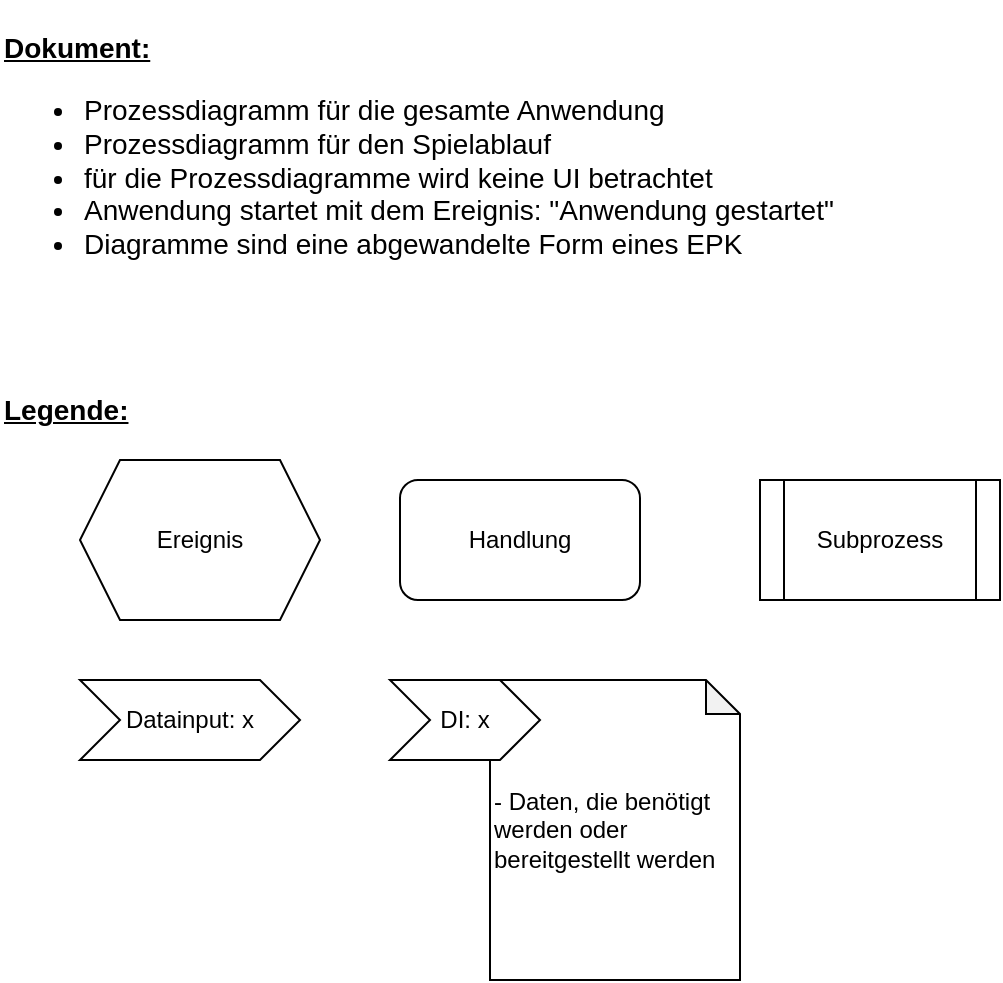 <mxfile version="21.6.2" type="device" pages="11">
  <diagram id="y0zwGd8Wzl-bIu3fh1p-" name="Erklärung">
    <mxGraphModel dx="792" dy="423" grid="1" gridSize="10" guides="1" tooltips="1" connect="1" arrows="1" fold="1" page="1" pageScale="1" pageWidth="827" pageHeight="1169" math="0" shadow="0">
      <root>
        <mxCell id="0" />
        <mxCell id="1" parent="0" />
        <mxCell id="lXipAGybsGusXwvahpYB-1" value="&lt;font style=&quot;font-size: 14px;&quot;&gt;&lt;u style=&quot;&quot;&gt;&lt;b style=&quot;&quot;&gt;Dokument:&lt;/b&gt;&lt;/u&gt;&lt;br&gt;&lt;/font&gt;&lt;ul style=&quot;font-size: 14px;&quot;&gt;&lt;li style=&quot;&quot;&gt;&lt;font style=&quot;font-size: 14px;&quot;&gt;Prozessdiagramm für die gesamte Anwendung&lt;/font&gt;&lt;/li&gt;&lt;li style=&quot;&quot;&gt;&lt;font style=&quot;font-size: 14px;&quot;&gt;Prozessdiagramm für den Spielablauf&lt;/font&gt;&lt;/li&gt;&lt;li style=&quot;&quot;&gt;&lt;font style=&quot;font-size: 14px;&quot;&gt;für die Prozessdiagramme wird keine UI betrachtet&lt;/font&gt;&lt;/li&gt;&lt;li style=&quot;&quot;&gt;&lt;font style=&quot;font-size: 14px;&quot;&gt;Anwendung startet mit dem Ereignis: &quot;Anwendung gestartet&quot;&lt;/font&gt;&lt;/li&gt;&lt;li style=&quot;&quot;&gt;&lt;font style=&quot;font-size: 14px;&quot;&gt;Diagramme sind eine abgewandelte Form eines EPK&lt;/font&gt;&lt;/li&gt;&lt;/ul&gt;" style="text;html=1;strokeColor=none;fillColor=none;align=left;verticalAlign=middle;whiteSpace=wrap;rounded=0;" vertex="1" parent="1">
          <mxGeometry x="120" y="20" width="450" height="160" as="geometry" />
        </mxCell>
        <mxCell id="lXipAGybsGusXwvahpYB-2" value="&lt;b&gt;&lt;u&gt;&lt;font style=&quot;font-size: 14px;&quot;&gt;Legende:&lt;/font&gt;&lt;/u&gt;&lt;/b&gt;" style="text;html=1;strokeColor=none;fillColor=none;align=left;verticalAlign=middle;whiteSpace=wrap;rounded=0;" vertex="1" parent="1">
          <mxGeometry x="120" y="210" width="70" height="30" as="geometry" />
        </mxCell>
        <mxCell id="lXipAGybsGusXwvahpYB-3" value="Ereignis" style="shape=hexagon;perimeter=hexagonPerimeter2;whiteSpace=wrap;html=1;fixedSize=1;" vertex="1" parent="1">
          <mxGeometry x="160" y="250" width="120" height="80" as="geometry" />
        </mxCell>
        <mxCell id="lXipAGybsGusXwvahpYB-4" value="Handlung" style="rounded=1;whiteSpace=wrap;html=1;" vertex="1" parent="1">
          <mxGeometry x="320" y="260" width="120" height="60" as="geometry" />
        </mxCell>
        <mxCell id="lXipAGybsGusXwvahpYB-5" value="Subprozess" style="shape=process;whiteSpace=wrap;html=1;backgroundOutline=1;" vertex="1" parent="1">
          <mxGeometry x="500" y="260" width="120" height="60" as="geometry" />
        </mxCell>
        <mxCell id="7fNIzogtvcu3NxoX-Z5p-1" value="Datainput: x" style="shape=step;perimeter=stepPerimeter;whiteSpace=wrap;html=1;fixedSize=1;" vertex="1" parent="1">
          <mxGeometry x="160" y="360" width="110" height="40" as="geometry" />
        </mxCell>
        <mxCell id="8MHRe0A5N8bFzl5NezFm-1" value="&lt;div style=&quot;&quot;&gt;- Daten, die benötigt werden oder bereitgestellt werden&lt;/div&gt;" style="shape=note;whiteSpace=wrap;html=1;backgroundOutline=1;darkOpacity=0.05;size=17;align=left;" vertex="1" parent="1">
          <mxGeometry x="365" y="360" width="125" height="150" as="geometry" />
        </mxCell>
        <mxCell id="8MHRe0A5N8bFzl5NezFm-2" value="DI: x" style="shape=step;perimeter=stepPerimeter;whiteSpace=wrap;html=1;fixedSize=1;" vertex="1" parent="1">
          <mxGeometry x="315" y="360" width="75" height="40" as="geometry" />
        </mxCell>
      </root>
    </mxGraphModel>
  </diagram>
  <diagram name="P:Spielablauf" id="DJquWtbpKmv5-RaGGLCG">
    <mxGraphModel dx="880" dy="470" grid="1" gridSize="10" guides="1" tooltips="1" connect="1" arrows="1" fold="1" page="1" pageScale="1" pageWidth="827" pageHeight="1169" math="0" shadow="0">
      <root>
        <mxCell id="0" />
        <mxCell id="1" parent="0" />
        <mxCell id="xyzOmMJZ_kmUSCeaC7L2-3" style="edgeStyle=orthogonalEdgeStyle;rounded=0;orthogonalLoop=1;jettySize=auto;html=1;exitX=0.5;exitY=1;exitDx=0;exitDy=0;entryX=0.5;entryY=0;entryDx=0;entryDy=0;" edge="1" parent="1" source="xyzOmMJZ_kmUSCeaC7L2-1" target="xyzOmMJZ_kmUSCeaC7L2-2">
          <mxGeometry relative="1" as="geometry" />
        </mxCell>
        <mxCell id="xyzOmMJZ_kmUSCeaC7L2-1" value="Spiel startet" style="shape=hexagon;perimeter=hexagonPerimeter2;whiteSpace=wrap;html=1;fixedSize=1;" vertex="1" parent="1">
          <mxGeometry x="294" y="50" width="120" height="80" as="geometry" />
        </mxCell>
        <mxCell id="xyzOmMJZ_kmUSCeaC7L2-5" style="edgeStyle=orthogonalEdgeStyle;rounded=0;orthogonalLoop=1;jettySize=auto;html=1;exitX=0.5;exitY=1;exitDx=0;exitDy=0;entryX=0.5;entryY=0;entryDx=0;entryDy=0;" edge="1" parent="1" source="xyzOmMJZ_kmUSCeaC7L2-2" target="xyzOmMJZ_kmUSCeaC7L2-4">
          <mxGeometry relative="1" as="geometry" />
        </mxCell>
        <mxCell id="xyzOmMJZ_kmUSCeaC7L2-2" value="Farbauswahl Spieler" style="rounded=1;whiteSpace=wrap;html=1;" vertex="1" parent="1">
          <mxGeometry x="294" y="160" width="120" height="60" as="geometry" />
        </mxCell>
        <mxCell id="xyzOmMJZ_kmUSCeaC7L2-7" style="edgeStyle=orthogonalEdgeStyle;rounded=0;orthogonalLoop=1;jettySize=auto;html=1;exitX=0.5;exitY=1;exitDx=0;exitDy=0;entryX=0.5;entryY=0;entryDx=0;entryDy=0;" edge="1" parent="1" source="xyzOmMJZ_kmUSCeaC7L2-4" target="xyzOmMJZ_kmUSCeaC7L2-6">
          <mxGeometry relative="1" as="geometry" />
        </mxCell>
        <mxCell id="xyzOmMJZ_kmUSCeaC7L2-4" value="Farbauswahl abgeschlossen" style="shape=hexagon;perimeter=hexagonPerimeter2;whiteSpace=wrap;html=1;fixedSize=1;" vertex="1" parent="1">
          <mxGeometry x="294" y="250" width="120" height="80" as="geometry" />
        </mxCell>
        <mxCell id="xyzOmMJZ_kmUSCeaC7L2-9" style="edgeStyle=orthogonalEdgeStyle;rounded=0;orthogonalLoop=1;jettySize=auto;html=1;exitX=0.5;exitY=1;exitDx=0;exitDy=0;entryX=0.5;entryY=0;entryDx=0;entryDy=0;" edge="1" parent="1" source="xyzOmMJZ_kmUSCeaC7L2-6" target="xyzOmMJZ_kmUSCeaC7L2-8">
          <mxGeometry relative="1" as="geometry" />
        </mxCell>
        <mxCell id="xyzOmMJZ_kmUSCeaC7L2-6" value="Spielstein auf Startfeld legen" style="rounded=1;whiteSpace=wrap;html=1;" vertex="1" parent="1">
          <mxGeometry x="294" y="370" width="120" height="60" as="geometry" />
        </mxCell>
        <mxCell id="xyzOmMJZ_kmUSCeaC7L2-11" style="edgeStyle=orthogonalEdgeStyle;rounded=0;orthogonalLoop=1;jettySize=auto;html=1;exitX=0.5;exitY=1;exitDx=0;exitDy=0;entryX=0.5;entryY=0;entryDx=0;entryDy=0;" edge="1" parent="1" source="xyzOmMJZ_kmUSCeaC7L2-8" target="xyzOmMJZ_kmUSCeaC7L2-10">
          <mxGeometry relative="1" as="geometry" />
        </mxCell>
        <mxCell id="xyzOmMJZ_kmUSCeaC7L2-8" value="Zug beendet" style="shape=hexagon;perimeter=hexagonPerimeter2;whiteSpace=wrap;html=1;fixedSize=1;" vertex="1" parent="1">
          <mxGeometry x="294" y="470" width="120" height="80" as="geometry" />
        </mxCell>
        <mxCell id="xyzOmMJZ_kmUSCeaC7L2-13" style="edgeStyle=orthogonalEdgeStyle;rounded=0;orthogonalLoop=1;jettySize=auto;html=1;exitX=0.5;exitY=1;exitDx=0;exitDy=0;entryX=0.5;entryY=0;entryDx=0;entryDy=0;" edge="1" parent="1" source="xyzOmMJZ_kmUSCeaC7L2-10" target="xyzOmMJZ_kmUSCeaC7L2-12">
          <mxGeometry relative="1" as="geometry" />
        </mxCell>
        <mxCell id="xyzOmMJZ_kmUSCeaC7L2-10" value="Warten auf andere Spieler" style="rounded=1;whiteSpace=wrap;html=1;" vertex="1" parent="1">
          <mxGeometry x="294" y="590" width="120" height="60" as="geometry" />
        </mxCell>
        <mxCell id="xyzOmMJZ_kmUSCeaC7L2-15" style="edgeStyle=orthogonalEdgeStyle;rounded=0;orthogonalLoop=1;jettySize=auto;html=1;exitX=0.5;exitY=1;exitDx=0;exitDy=0;entryX=0.508;entryY=-0.139;entryDx=0;entryDy=0;entryPerimeter=0;" edge="1" parent="1" source="xyzOmMJZ_kmUSCeaC7L2-12" target="xyzOmMJZ_kmUSCeaC7L2-14">
          <mxGeometry relative="1" as="geometry" />
        </mxCell>
        <mxCell id="xyzOmMJZ_kmUSCeaC7L2-12" value="Wieder an der Reihe sein" style="shape=hexagon;perimeter=hexagonPerimeter2;whiteSpace=wrap;html=1;fixedSize=1;" vertex="1" parent="1">
          <mxGeometry x="294" y="690" width="120" height="80" as="geometry" />
        </mxCell>
        <mxCell id="xyzOmMJZ_kmUSCeaC7L2-18" style="edgeStyle=orthogonalEdgeStyle;rounded=0;orthogonalLoop=1;jettySize=auto;html=1;exitX=0.5;exitY=1;exitDx=0;exitDy=0;entryX=0.5;entryY=0;entryDx=0;entryDy=0;" edge="1" parent="1" source="xyzOmMJZ_kmUSCeaC7L2-14" target="xyzOmMJZ_kmUSCeaC7L2-16">
          <mxGeometry relative="1" as="geometry" />
        </mxCell>
        <mxCell id="xyzOmMJZ_kmUSCeaC7L2-19" style="edgeStyle=orthogonalEdgeStyle;rounded=0;orthogonalLoop=1;jettySize=auto;html=1;exitX=0.5;exitY=1;exitDx=0;exitDy=0;entryX=0.5;entryY=0;entryDx=0;entryDy=0;" edge="1" parent="1" source="xyzOmMJZ_kmUSCeaC7L2-14" target="xyzOmMJZ_kmUSCeaC7L2-17">
          <mxGeometry relative="1" as="geometry" />
        </mxCell>
        <mxCell id="xyzOmMJZ_kmUSCeaC7L2-14" value="Stein legen" style="rounded=1;whiteSpace=wrap;html=1;" vertex="1" parent="1">
          <mxGeometry x="294" y="810" width="120" height="60" as="geometry" />
        </mxCell>
        <mxCell id="xyzOmMJZ_kmUSCeaC7L2-20" style="edgeStyle=orthogonalEdgeStyle;rounded=0;orthogonalLoop=1;jettySize=auto;html=1;exitX=0;exitY=0.5;exitDx=0;exitDy=0;entryX=0;entryY=0.5;entryDx=0;entryDy=0;" edge="1" parent="1" source="xyzOmMJZ_kmUSCeaC7L2-16" target="xyzOmMJZ_kmUSCeaC7L2-8">
          <mxGeometry relative="1" as="geometry" />
        </mxCell>
        <mxCell id="xyzOmMJZ_kmUSCeaC7L2-16" value="Zug beendet" style="shape=hexagon;perimeter=hexagonPerimeter2;whiteSpace=wrap;html=1;fixedSize=1;" vertex="1" parent="1">
          <mxGeometry x="176" y="990" width="120" height="80" as="geometry" />
        </mxCell>
        <mxCell id="xyzOmMJZ_kmUSCeaC7L2-17" value="Letzter Spielstein gelegt" style="shape=hexagon;perimeter=hexagonPerimeter2;whiteSpace=wrap;html=1;fixedSize=1;" vertex="1" parent="1">
          <mxGeometry x="412" y="990" width="120" height="80" as="geometry" />
        </mxCell>
        <mxCell id="xyzOmMJZ_kmUSCeaC7L2-21" value="or" style="rhombus;whiteSpace=wrap;html=1;" vertex="1" parent="1">
          <mxGeometry x="324" y="900" width="60" height="60" as="geometry" />
        </mxCell>
        <mxCell id="xyzOmMJZ_kmUSCeaC7L2-24" style="edgeStyle=orthogonalEdgeStyle;rounded=0;orthogonalLoop=1;jettySize=auto;html=1;exitX=0.5;exitY=1;exitDx=0;exitDy=0;entryX=0.5;entryY=0;entryDx=0;entryDy=0;" edge="1" parent="1" source="xyzOmMJZ_kmUSCeaC7L2-22" target="xyzOmMJZ_kmUSCeaC7L2-23">
          <mxGeometry relative="1" as="geometry" />
        </mxCell>
        <mxCell id="xyzOmMJZ_kmUSCeaC7L2-22" value="Letzter Spielstein gelegt" style="shape=hexagon;perimeter=hexagonPerimeter2;whiteSpace=wrap;html=1;fixedSize=1;" vertex="1" parent="1">
          <mxGeometry x="770" y="40" width="120" height="80" as="geometry" />
        </mxCell>
        <mxCell id="xyzOmMJZ_kmUSCeaC7L2-26" style="edgeStyle=orthogonalEdgeStyle;rounded=0;orthogonalLoop=1;jettySize=auto;html=1;exitX=0.5;exitY=1;exitDx=0;exitDy=0;entryX=0.5;entryY=0;entryDx=0;entryDy=0;" edge="1" parent="1" source="xyzOmMJZ_kmUSCeaC7L2-23" target="xyzOmMJZ_kmUSCeaC7L2-25">
          <mxGeometry relative="1" as="geometry" />
        </mxCell>
        <mxCell id="xyzOmMJZ_kmUSCeaC7L2-23" value="Einleitung letzter&amp;nbsp; Runde" style="rounded=1;whiteSpace=wrap;html=1;" vertex="1" parent="1">
          <mxGeometry x="770" y="160" width="120" height="60" as="geometry" />
        </mxCell>
        <mxCell id="xyzOmMJZ_kmUSCeaC7L2-28" style="edgeStyle=orthogonalEdgeStyle;rounded=0;orthogonalLoop=1;jettySize=auto;html=1;exitX=0.5;exitY=1;exitDx=0;exitDy=0;entryX=0.5;entryY=0;entryDx=0;entryDy=0;" edge="1" parent="1" source="xyzOmMJZ_kmUSCeaC7L2-25" target="xyzOmMJZ_kmUSCeaC7L2-27">
          <mxGeometry relative="1" as="geometry" />
        </mxCell>
        <mxCell id="xyzOmMJZ_kmUSCeaC7L2-25" value="Letzte Spielrunde eingeleitet" style="shape=hexagon;perimeter=hexagonPerimeter2;whiteSpace=wrap;html=1;fixedSize=1;" vertex="1" parent="1">
          <mxGeometry x="770" y="260" width="120" height="80" as="geometry" />
        </mxCell>
        <mxCell id="xyzOmMJZ_kmUSCeaC7L2-30" style="edgeStyle=orthogonalEdgeStyle;rounded=0;orthogonalLoop=1;jettySize=auto;html=1;exitX=0.5;exitY=1;exitDx=0;exitDy=0;entryX=0.5;entryY=0;entryDx=0;entryDy=0;" edge="1" parent="1" source="xyzOmMJZ_kmUSCeaC7L2-27" target="xyzOmMJZ_kmUSCeaC7L2-29">
          <mxGeometry relative="1" as="geometry" />
        </mxCell>
        <mxCell id="xyzOmMJZ_kmUSCeaC7L2-27" value="Warten auf&amp;nbsp; andere Spieler" style="rounded=1;whiteSpace=wrap;html=1;" vertex="1" parent="1">
          <mxGeometry x="770" y="380" width="120" height="60" as="geometry" />
        </mxCell>
        <mxCell id="xyzOmMJZ_kmUSCeaC7L2-32" style="edgeStyle=orthogonalEdgeStyle;rounded=0;orthogonalLoop=1;jettySize=auto;html=1;exitX=0.5;exitY=1;exitDx=0;exitDy=0;entryX=0.5;entryY=0;entryDx=0;entryDy=0;" edge="1" parent="1" source="xyzOmMJZ_kmUSCeaC7L2-29" target="xyzOmMJZ_kmUSCeaC7L2-31">
          <mxGeometry relative="1" as="geometry" />
        </mxCell>
        <mxCell id="xyzOmMJZ_kmUSCeaC7L2-29" value="Spiel beendet" style="shape=hexagon;perimeter=hexagonPerimeter2;whiteSpace=wrap;html=1;fixedSize=1;" vertex="1" parent="1">
          <mxGeometry x="770" y="480" width="120" height="80" as="geometry" />
        </mxCell>
        <mxCell id="xyzOmMJZ_kmUSCeaC7L2-34" style="edgeStyle=orthogonalEdgeStyle;rounded=0;orthogonalLoop=1;jettySize=auto;html=1;exitX=0.5;exitY=1;exitDx=0;exitDy=0;entryX=0.5;entryY=0;entryDx=0;entryDy=0;" edge="1" parent="1" source="xyzOmMJZ_kmUSCeaC7L2-31" target="xyzOmMJZ_kmUSCeaC7L2-33">
          <mxGeometry relative="1" as="geometry" />
        </mxCell>
        <mxCell id="xyzOmMJZ_kmUSCeaC7L2-31" value="Sieger ermitteln" style="rounded=1;whiteSpace=wrap;html=1;" vertex="1" parent="1">
          <mxGeometry x="770" y="600" width="120" height="60" as="geometry" />
        </mxCell>
        <mxCell id="xyzOmMJZ_kmUSCeaC7L2-37" style="edgeStyle=orthogonalEdgeStyle;rounded=0;orthogonalLoop=1;jettySize=auto;html=1;exitX=0.5;exitY=1;exitDx=0;exitDy=0;entryX=0.5;entryY=0;entryDx=0;entryDy=0;" edge="1" parent="1" source="xyzOmMJZ_kmUSCeaC7L2-33" target="xyzOmMJZ_kmUSCeaC7L2-35">
          <mxGeometry relative="1" as="geometry" />
        </mxCell>
        <mxCell id="xyzOmMJZ_kmUSCeaC7L2-38" style="edgeStyle=orthogonalEdgeStyle;rounded=0;orthogonalLoop=1;jettySize=auto;html=1;exitX=0.5;exitY=1;exitDx=0;exitDy=0;entryX=0.5;entryY=0;entryDx=0;entryDy=0;" edge="1" parent="1" source="xyzOmMJZ_kmUSCeaC7L2-33" target="xyzOmMJZ_kmUSCeaC7L2-36">
          <mxGeometry relative="1" as="geometry" />
        </mxCell>
        <mxCell id="xyzOmMJZ_kmUSCeaC7L2-33" value="Sieger bekannt geben" style="shape=hexagon;perimeter=hexagonPerimeter2;whiteSpace=wrap;html=1;fixedSize=1;" vertex="1" parent="1">
          <mxGeometry x="770" y="700" width="120" height="80" as="geometry" />
        </mxCell>
        <mxCell id="VcbR-vRNu3_h3VJqgF17-4" style="edgeStyle=orthogonalEdgeStyle;rounded=0;orthogonalLoop=1;jettySize=auto;html=1;exitX=0.5;exitY=1;exitDx=0;exitDy=0;entryX=0.5;entryY=0;entryDx=0;entryDy=0;" edge="1" parent="1" source="xyzOmMJZ_kmUSCeaC7L2-35" target="VcbR-vRNu3_h3VJqgF17-3">
          <mxGeometry relative="1" as="geometry" />
        </mxCell>
        <mxCell id="xyzOmMJZ_kmUSCeaC7L2-35" value="Zur Lobby zurück kehren" style="rounded=1;whiteSpace=wrap;html=1;" vertex="1" parent="1">
          <mxGeometry x="650" y="860" width="120" height="60" as="geometry" />
        </mxCell>
        <mxCell id="VcbR-vRNu3_h3VJqgF17-2" style="edgeStyle=orthogonalEdgeStyle;rounded=0;orthogonalLoop=1;jettySize=auto;html=1;exitX=0.5;exitY=1;exitDx=0;exitDy=0;entryX=0.5;entryY=0;entryDx=0;entryDy=0;" edge="1" parent="1" source="xyzOmMJZ_kmUSCeaC7L2-36" target="VcbR-vRNu3_h3VJqgF17-1">
          <mxGeometry relative="1" as="geometry" />
        </mxCell>
        <mxCell id="xyzOmMJZ_kmUSCeaC7L2-36" value="Lobby verlassen" style="rounded=1;whiteSpace=wrap;html=1;" vertex="1" parent="1">
          <mxGeometry x="890" y="860" width="120" height="60" as="geometry" />
        </mxCell>
        <mxCell id="xyzOmMJZ_kmUSCeaC7L2-39" value="or" style="rhombus;whiteSpace=wrap;html=1;" vertex="1" parent="1">
          <mxGeometry x="800" y="790" width="60" height="60" as="geometry" />
        </mxCell>
        <mxCell id="VcbR-vRNu3_h3VJqgF17-1" value="Lobby verlassen" style="shape=hexagon;perimeter=hexagonPerimeter2;whiteSpace=wrap;html=1;fixedSize=1;" vertex="1" parent="1">
          <mxGeometry x="890" y="960" width="120" height="80" as="geometry" />
        </mxCell>
        <mxCell id="VcbR-vRNu3_h3VJqgF17-3" value="Lobby beitreten erfolgreich" style="shape=hexagon;perimeter=hexagonPerimeter2;whiteSpace=wrap;html=1;fixedSize=1;" vertex="1" parent="1">
          <mxGeometry x="650" y="960" width="120" height="80" as="geometry" />
        </mxCell>
      </root>
    </mxGraphModel>
  </diagram>
  <diagram id="ApjKwpBCdnQG25-ZWWhn" name="P:Anwendungsstart">
    <mxGraphModel dx="1320" dy="705" grid="1" gridSize="10" guides="1" tooltips="1" connect="1" arrows="1" fold="1" page="1" pageScale="1" pageWidth="827" pageHeight="1169" math="0" shadow="0">
      <root>
        <mxCell id="0" />
        <mxCell id="1" parent="0" />
        <mxCell id="WYUCZa9kbNbPWmKUg3sC-3" style="edgeStyle=orthogonalEdgeStyle;rounded=0;orthogonalLoop=1;jettySize=auto;html=1;exitX=0.5;exitY=1;exitDx=0;exitDy=0;entryX=0.5;entryY=0;entryDx=0;entryDy=0;" edge="1" parent="1" source="jxFc8-lESTSwySgSKGS--1" target="WYUCZa9kbNbPWmKUg3sC-2">
          <mxGeometry relative="1" as="geometry" />
        </mxCell>
        <mxCell id="jxFc8-lESTSwySgSKGS--1" value="Anwendung &lt;br&gt;gestartet" style="shape=hexagon;perimeter=hexagonPerimeter2;whiteSpace=wrap;html=1;fixedSize=1;" vertex="1" parent="1">
          <mxGeometry x="200" y="40" width="120" height="80" as="geometry" />
        </mxCell>
        <mxCell id="WYUCZa9kbNbPWmKUg3sC-8" style="edgeStyle=orthogonalEdgeStyle;rounded=0;orthogonalLoop=1;jettySize=auto;html=1;exitX=0.5;exitY=1;exitDx=0;exitDy=0;entryX=0.5;entryY=0;entryDx=0;entryDy=0;" edge="1" parent="1" source="WYUCZa9kbNbPWmKUg3sC-2" target="WYUCZa9kbNbPWmKUg3sC-5">
          <mxGeometry relative="1" as="geometry" />
        </mxCell>
        <mxCell id="WYUCZa9kbNbPWmKUg3sC-9" style="edgeStyle=orthogonalEdgeStyle;rounded=0;orthogonalLoop=1;jettySize=auto;html=1;exitX=0.5;exitY=1;exitDx=0;exitDy=0;entryX=0.5;entryY=0;entryDx=0;entryDy=0;" edge="1" parent="1" source="WYUCZa9kbNbPWmKUg3sC-2" target="WYUCZa9kbNbPWmKUg3sC-4">
          <mxGeometry relative="1" as="geometry" />
        </mxCell>
        <mxCell id="WYUCZa9kbNbPWmKUg3sC-2" value="Verbindung zum Server prüfen" style="rounded=1;whiteSpace=wrap;html=1;" vertex="1" parent="1">
          <mxGeometry x="200" y="160" width="120" height="60" as="geometry" />
        </mxCell>
        <mxCell id="-gyb-Ytt9bji6nGwvfi3-2" style="edgeStyle=orthogonalEdgeStyle;rounded=0;orthogonalLoop=1;jettySize=auto;html=1;exitX=0.5;exitY=1;exitDx=0;exitDy=0;entryX=0.5;entryY=0;entryDx=0;entryDy=0;" edge="1" parent="1" source="WYUCZa9kbNbPWmKUg3sC-4" target="-gyb-Ytt9bji6nGwvfi3-1">
          <mxGeometry relative="1" as="geometry" />
        </mxCell>
        <mxCell id="TDjs0AYxj0SKle-aZqjV-2" style="edgeStyle=orthogonalEdgeStyle;rounded=0;orthogonalLoop=1;jettySize=auto;html=1;exitX=0.5;exitY=1;exitDx=0;exitDy=0;entryX=0.5;entryY=0;entryDx=0;entryDy=0;" edge="1" parent="1" source="WYUCZa9kbNbPWmKUg3sC-4" target="TDjs0AYxj0SKle-aZqjV-1">
          <mxGeometry relative="1" as="geometry" />
        </mxCell>
        <mxCell id="TDjs0AYxj0SKle-aZqjV-3" style="edgeStyle=orthogonalEdgeStyle;rounded=0;orthogonalLoop=1;jettySize=auto;html=1;exitX=0.5;exitY=1;exitDx=0;exitDy=0;" edge="1" parent="1" source="WYUCZa9kbNbPWmKUg3sC-4" target="qDAFCqbd593xzzY-cQPB-1">
          <mxGeometry relative="1" as="geometry" />
        </mxCell>
        <mxCell id="r81QR00RN9AT5v1EWGov-2" style="edgeStyle=orthogonalEdgeStyle;rounded=0;orthogonalLoop=1;jettySize=auto;html=1;exitX=0.5;exitY=1;exitDx=0;exitDy=0;entryX=0.5;entryY=0;entryDx=0;entryDy=0;" edge="1" parent="1" source="WYUCZa9kbNbPWmKUg3sC-4" target="r81QR00RN9AT5v1EWGov-1">
          <mxGeometry relative="1" as="geometry" />
        </mxCell>
        <mxCell id="WYUCZa9kbNbPWmKUg3sC-4" value="Anwendung bereit" style="shape=hexagon;perimeter=hexagonPerimeter2;whiteSpace=wrap;html=1;fixedSize=1;" vertex="1" parent="1">
          <mxGeometry x="320" y="300" width="120" height="80" as="geometry" />
        </mxCell>
        <mxCell id="WYUCZa9kbNbPWmKUg3sC-5" value="Server nicht erreichbar" style="shape=hexagon;perimeter=hexagonPerimeter2;whiteSpace=wrap;html=1;fixedSize=1;" vertex="1" parent="1">
          <mxGeometry x="80" y="300" width="120" height="80" as="geometry" />
        </mxCell>
        <mxCell id="WYUCZa9kbNbPWmKUg3sC-6" value="or" style="rhombus;whiteSpace=wrap;html=1;" vertex="1" parent="1">
          <mxGeometry x="230" y="230" width="60" height="60" as="geometry" />
        </mxCell>
        <mxCell id="-gyb-Ytt9bji6nGwvfi3-10" style="edgeStyle=orthogonalEdgeStyle;rounded=0;orthogonalLoop=1;jettySize=auto;html=1;exitX=0.5;exitY=1;exitDx=0;exitDy=0;entryX=0.5;entryY=0;entryDx=0;entryDy=0;" edge="1" parent="1" source="-gyb-Ytt9bji6nGwvfi3-1" target="-gyb-Ytt9bji6nGwvfi3-4">
          <mxGeometry relative="1" as="geometry" />
        </mxCell>
        <mxCell id="-gyb-Ytt9bji6nGwvfi3-1" value="User registrieren" style="rounded=1;whiteSpace=wrap;html=1;" vertex="1" parent="1">
          <mxGeometry x="200" y="460" width="120" height="60" as="geometry" />
        </mxCell>
        <mxCell id="-gyb-Ytt9bji6nGwvfi3-11" style="edgeStyle=orthogonalEdgeStyle;rounded=0;orthogonalLoop=1;jettySize=auto;html=1;exitX=0.5;exitY=1;exitDx=0;exitDy=0;entryX=0.5;entryY=0;entryDx=0;entryDy=0;" edge="1" parent="1" source="-gyb-Ytt9bji6nGwvfi3-4">
          <mxGeometry relative="1" as="geometry">
            <mxPoint x="260" y="680" as="targetPoint" />
          </mxGeometry>
        </mxCell>
        <mxCell id="-gyb-Ytt9bji6nGwvfi3-4" value="User registriert" style="shape=hexagon;perimeter=hexagonPerimeter2;whiteSpace=wrap;html=1;fixedSize=1;" vertex="1" parent="1">
          <mxGeometry x="200" y="560" width="120" height="80" as="geometry" />
        </mxCell>
        <mxCell id="-gyb-Ytt9bji6nGwvfi3-12" value="or" style="rhombus;whiteSpace=wrap;html=1;" vertex="1" parent="1">
          <mxGeometry x="350" y="390" width="60" height="60" as="geometry" />
        </mxCell>
        <mxCell id="qDAFCqbd593xzzY-cQPB-1" value="Anwendung schließen" style="shape=process;whiteSpace=wrap;html=1;backgroundOutline=1;" vertex="1" parent="1">
          <mxGeometry x="620" y="460" width="120" height="60" as="geometry" />
        </mxCell>
        <mxCell id="TDjs0AYxj0SKle-aZqjV-1" value="Einstellungen verwalten" style="shape=process;whiteSpace=wrap;html=1;backgroundOutline=1;" vertex="1" parent="1">
          <mxGeometry x="800" y="460" width="120" height="60" as="geometry" />
        </mxCell>
        <mxCell id="z-E1MMUQON5ymkRMuc1n-2" value="DI: 1" style="shape=step;perimeter=stepPerimeter;whiteSpace=wrap;html=1;fixedSize=1;" vertex="1" parent="1">
          <mxGeometry x="135" y="470" width="75" height="40" as="geometry" />
        </mxCell>
        <mxCell id="KYoPVUYcuBby9oYTdXOT-1" value="&lt;div style=&quot;text-align: left;&quot;&gt;&lt;span style=&quot;background-color: initial;&quot;&gt;- User Name&lt;/span&gt;&lt;/div&gt;&lt;div style=&quot;text-align: left;&quot;&gt;&lt;span style=&quot;background-color: initial;&quot;&gt;- (E-Mail)&lt;/span&gt;&lt;/div&gt;&lt;div style=&quot;text-align: left;&quot;&gt;&lt;span style=&quot;background-color: initial;&quot;&gt;- Passwort&lt;/span&gt;&lt;/div&gt;&lt;div style=&quot;text-align: left;&quot;&gt;&lt;span style=&quot;background-color: initial;&quot;&gt;- Passwort bestätigen&lt;/span&gt;&lt;/div&gt;" style="shape=note;whiteSpace=wrap;html=1;backgroundOutline=1;darkOpacity=0.05;size=17;" vertex="1" parent="1">
          <mxGeometry x="750" width="120" height="150" as="geometry" />
        </mxCell>
        <mxCell id="KYoPVUYcuBby9oYTdXOT-2" value="DI: 1" style="shape=step;perimeter=stepPerimeter;whiteSpace=wrap;html=1;fixedSize=1;" vertex="1" parent="1">
          <mxGeometry x="700" width="75" height="40" as="geometry" />
        </mxCell>
        <mxCell id="r81QR00RN9AT5v1EWGov-1" value="User Login" style="shape=process;whiteSpace=wrap;html=1;backgroundOutline=1;" vertex="1" parent="1">
          <mxGeometry x="440" y="460" width="120" height="60" as="geometry" />
        </mxCell>
        <mxCell id="r81QR00RN9AT5v1EWGov-3" value="User Login" style="shape=process;whiteSpace=wrap;html=1;backgroundOutline=1;" vertex="1" parent="1">
          <mxGeometry x="200" y="680" width="120" height="60" as="geometry" />
        </mxCell>
      </root>
    </mxGraphModel>
  </diagram>
  <diagram id="j4tyj4UfHWnRKETKnCxg" name="P:Lobbyerstellung">
    <mxGraphModel dx="792" dy="423" grid="1" gridSize="10" guides="1" tooltips="1" connect="1" arrows="1" fold="1" page="1" pageScale="1" pageWidth="827" pageHeight="1169" math="0" shadow="0">
      <root>
        <mxCell id="0" />
        <mxCell id="1" parent="0" />
        <mxCell id="3_7qOHh9srafjHYsPLcc-5" style="edgeStyle=orthogonalEdgeStyle;rounded=0;orthogonalLoop=1;jettySize=auto;html=1;exitX=0.5;exitY=1;exitDx=0;exitDy=0;entryX=0.5;entryY=0;entryDx=0;entryDy=0;" edge="1" parent="1" source="RS90DJrFsrz4ZqFC7HGo-1" target="3_7qOHh9srafjHYsPLcc-4">
          <mxGeometry relative="1" as="geometry" />
        </mxCell>
        <mxCell id="RS90DJrFsrz4ZqFC7HGo-1" value="Lobby erstellen" style="shape=process;whiteSpace=wrap;html=1;backgroundOutline=1;" vertex="1" parent="1">
          <mxGeometry x="280" y="270" width="120" height="60" as="geometry" />
        </mxCell>
        <mxCell id="1g4a0FVNASfxJcEZ8yKS-1" style="edgeStyle=orthogonalEdgeStyle;rounded=0;orthogonalLoop=1;jettySize=auto;html=1;exitX=0.5;exitY=1;exitDx=0;exitDy=0;entryX=0.5;entryY=0;entryDx=0;entryDy=0;" edge="1" parent="1" source="qrPXOqygd5XtLu-8LFdw-1" target="RS90DJrFsrz4ZqFC7HGo-1">
          <mxGeometry relative="1" as="geometry" />
        </mxCell>
        <mxCell id="qrPXOqygd5XtLu-8LFdw-1" value="User erfolgreiche eingeloggt" style="shape=hexagon;perimeter=hexagonPerimeter2;whiteSpace=wrap;html=1;fixedSize=1;" vertex="1" parent="1">
          <mxGeometry x="160" y="70" width="120" height="80" as="geometry" />
        </mxCell>
        <mxCell id="1g4a0FVNASfxJcEZ8yKS-2" style="edgeStyle=orthogonalEdgeStyle;rounded=0;orthogonalLoop=1;jettySize=auto;html=1;exitX=0.5;exitY=1;exitDx=0;exitDy=0;entryX=0.5;entryY=0;entryDx=0;entryDy=0;" edge="1" parent="1" source="qrPXOqygd5XtLu-8LFdw-2" target="RS90DJrFsrz4ZqFC7HGo-1">
          <mxGeometry relative="1" as="geometry" />
        </mxCell>
        <mxCell id="qrPXOqygd5XtLu-8LFdw-2" value="Lobby verlassen" style="shape=hexagon;perimeter=hexagonPerimeter2;whiteSpace=wrap;html=1;fixedSize=1;" vertex="1" parent="1">
          <mxGeometry x="400" y="70" width="120" height="80" as="geometry" />
        </mxCell>
        <mxCell id="P3V6w9paFyh3c1Ftkxme-1" value="or" style="rhombus;whiteSpace=wrap;html=1;" vertex="1" parent="1">
          <mxGeometry x="310" y="180" width="60" height="60" as="geometry" />
        </mxCell>
        <mxCell id="3_7qOHh9srafjHYsPLcc-10" style="edgeStyle=orthogonalEdgeStyle;rounded=0;orthogonalLoop=1;jettySize=auto;html=1;" edge="1" parent="1" source="3_7qOHh9srafjHYsPLcc-1" target="3_7qOHh9srafjHYsPLcc-9">
          <mxGeometry relative="1" as="geometry" />
        </mxCell>
        <mxCell id="3_7qOHh9srafjHYsPLcc-1" value="Lobby erstellt" style="shape=hexagon;perimeter=hexagonPerimeter2;whiteSpace=wrap;html=1;fixedSize=1;" vertex="1" parent="1">
          <mxGeometry x="280" y="470" width="120" height="80" as="geometry" />
        </mxCell>
        <mxCell id="3_7qOHh9srafjHYsPLcc-8" style="edgeStyle=orthogonalEdgeStyle;rounded=0;orthogonalLoop=1;jettySize=auto;html=1;exitX=0.5;exitY=1;exitDx=0;exitDy=0;entryX=0.5;entryY=0;entryDx=0;entryDy=0;" edge="1" parent="1" source="3_7qOHh9srafjHYsPLcc-4" target="3_7qOHh9srafjHYsPLcc-1">
          <mxGeometry relative="1" as="geometry" />
        </mxCell>
        <mxCell id="3_7qOHh9srafjHYsPLcc-4" value="Lobby&lt;br&gt;konfigurieren" style="rounded=1;whiteSpace=wrap;html=1;" vertex="1" parent="1">
          <mxGeometry x="280" y="370" width="120" height="60" as="geometry" />
        </mxCell>
        <mxCell id="3_7qOHh9srafjHYsPLcc-12" value="" style="edgeStyle=orthogonalEdgeStyle;rounded=0;orthogonalLoop=1;jettySize=auto;html=1;" edge="1" parent="1" source="3_7qOHh9srafjHYsPLcc-9" target="3_7qOHh9srafjHYsPLcc-11">
          <mxGeometry relative="1" as="geometry" />
        </mxCell>
        <mxCell id="3_7qOHh9srafjHYsPLcc-9" value="Lobby beitreten" style="rounded=1;whiteSpace=wrap;html=1;" vertex="1" parent="1">
          <mxGeometry x="280" y="600" width="120" height="60" as="geometry" />
        </mxCell>
        <mxCell id="3_7qOHh9srafjHYsPLcc-11" value="Lobby als Host beigetreten" style="shape=hexagon;perimeter=hexagonPerimeter2;whiteSpace=wrap;html=1;fixedSize=1;" vertex="1" parent="1">
          <mxGeometry x="280" y="710" width="120" height="80" as="geometry" />
        </mxCell>
        <mxCell id="1MC0Ox9_dzu8ibB03em4-1" value="DI: 1" style="shape=step;perimeter=stepPerimeter;whiteSpace=wrap;html=1;fixedSize=1;" vertex="1" parent="1">
          <mxGeometry x="220" y="380" width="75" height="40" as="geometry" />
        </mxCell>
        <mxCell id="1MC0Ox9_dzu8ibB03em4-2" value="&lt;div style=&quot;&quot;&gt;- Privat/Publik&lt;br style=&quot;border-color: var(--border-color); text-align: center;&quot;&gt;&lt;span style=&quot;text-align: center;&quot;&gt;- Passwort&lt;/span&gt;&lt;br style=&quot;border-color: var(--border-color); text-align: center;&quot;&gt;&lt;span style=&quot;text-align: center;&quot;&gt;- AI Schwierigkeitsstufe&lt;/span&gt;&lt;br&gt;&lt;/div&gt;" style="shape=note;whiteSpace=wrap;html=1;backgroundOutline=1;darkOpacity=0.05;size=17;align=left;" vertex="1" parent="1">
          <mxGeometry x="630" width="130" height="170" as="geometry" />
        </mxCell>
        <mxCell id="1MC0Ox9_dzu8ibB03em4-3" value="DI: 1" style="shape=step;perimeter=stepPerimeter;whiteSpace=wrap;html=1;fixedSize=1;" vertex="1" parent="1">
          <mxGeometry x="580" width="75" height="40" as="geometry" />
        </mxCell>
      </root>
    </mxGraphModel>
  </diagram>
  <diagram id="nWdV88qczsYQGN9kV2AZ" name="P:Lobby_beitreten">
    <mxGraphModel dx="792" dy="423" grid="1" gridSize="10" guides="1" tooltips="1" connect="1" arrows="1" fold="1" page="1" pageScale="1" pageWidth="827" pageHeight="1169" math="0" shadow="0">
      <root>
        <mxCell id="0" />
        <mxCell id="1" parent="0" />
        <mxCell id="vM-L228853huK15VpGyF-3" style="edgeStyle=orthogonalEdgeStyle;rounded=0;orthogonalLoop=1;jettySize=auto;html=1;exitX=0.5;exitY=1;exitDx=0;exitDy=0;entryX=0.5;entryY=0;entryDx=0;entryDy=0;" edge="1" parent="1" source="AoXB8o_KT40IbzL4egbR-1" target="vM-L228853huK15VpGyF-1">
          <mxGeometry relative="1" as="geometry" />
        </mxCell>
        <mxCell id="vM-L228853huK15VpGyF-4" style="edgeStyle=orthogonalEdgeStyle;rounded=0;orthogonalLoop=1;jettySize=auto;html=1;exitX=0.5;exitY=1;exitDx=0;exitDy=0;entryX=0.5;entryY=0;entryDx=0;entryDy=0;" edge="1" parent="1" source="AoXB8o_KT40IbzL4egbR-1" target="vM-L228853huK15VpGyF-2">
          <mxGeometry relative="1" as="geometry" />
        </mxCell>
        <mxCell id="AoXB8o_KT40IbzL4egbR-1" value="Lobby beitreten" style="shape=process;whiteSpace=wrap;html=1;backgroundOutline=1;" vertex="1" parent="1">
          <mxGeometry x="280" y="80" width="120" height="60" as="geometry" />
        </mxCell>
        <mxCell id="9Zqs0S3fbxBH1Mkushht-3" style="edgeStyle=orthogonalEdgeStyle;rounded=0;orthogonalLoop=1;jettySize=auto;html=1;exitX=0.5;exitY=1;exitDx=0;exitDy=0;entryX=0.5;entryY=0;entryDx=0;entryDy=0;" edge="1" parent="1" target="9Zqs0S3fbxBH1Mkushht-1">
          <mxGeometry relative="1" as="geometry">
            <mxPoint x="340" y="360" as="sourcePoint" />
          </mxGeometry>
        </mxCell>
        <mxCell id="9Zqs0S3fbxBH1Mkushht-4" style="edgeStyle=orthogonalEdgeStyle;rounded=0;orthogonalLoop=1;jettySize=auto;html=1;exitX=0.5;exitY=1;exitDx=0;exitDy=0;entryX=0.5;entryY=0;entryDx=0;entryDy=0;" edge="1" parent="1" target="9Zqs0S3fbxBH1Mkushht-2">
          <mxGeometry relative="1" as="geometry">
            <mxPoint x="340" y="360" as="sourcePoint" />
          </mxGeometry>
        </mxCell>
        <mxCell id="McMMIYFdiHnWKzRM-fDO-2" style="edgeStyle=orthogonalEdgeStyle;rounded=0;orthogonalLoop=1;jettySize=auto;html=1;exitX=0.5;exitY=1;exitDx=0;exitDy=0;entryX=0.5;entryY=0;entryDx=0;entryDy=0;" edge="1" parent="1" source="vM-L228853huK15VpGyF-1" target="9Zqs0S3fbxBH1Mkushht-5">
          <mxGeometry relative="1" as="geometry" />
        </mxCell>
        <mxCell id="vM-L228853huK15VpGyF-1" value="Public Lobby beitreten" style="rounded=1;whiteSpace=wrap;html=1;" vertex="1" parent="1">
          <mxGeometry x="160" y="220" width="120" height="60" as="geometry" />
        </mxCell>
        <mxCell id="McMMIYFdiHnWKzRM-fDO-1" style="edgeStyle=orthogonalEdgeStyle;rounded=0;orthogonalLoop=1;jettySize=auto;html=1;exitX=0.5;exitY=1;exitDx=0;exitDy=0;entryX=0.5;entryY=0;entryDx=0;entryDy=0;" edge="1" parent="1" source="vM-L228853huK15VpGyF-2" target="9Zqs0S3fbxBH1Mkushht-5">
          <mxGeometry relative="1" as="geometry" />
        </mxCell>
        <mxCell id="vM-L228853huK15VpGyF-2" value="Privater Lobby beitreten" style="rounded=1;whiteSpace=wrap;html=1;" vertex="1" parent="1">
          <mxGeometry x="450" y="220" width="120" height="60" as="geometry" />
        </mxCell>
        <mxCell id="xsMoYZwVbqlDJssQsGeB-1" value="or" style="rhombus;whiteSpace=wrap;html=1;" vertex="1" parent="1">
          <mxGeometry x="310" y="150" width="60" height="60" as="geometry" />
        </mxCell>
        <mxCell id="9Zqs0S3fbxBH1Mkushht-1" value="Lobby beitreten fehlgeschlagen" style="shape=hexagon;perimeter=hexagonPerimeter2;whiteSpace=wrap;html=1;fixedSize=1;" vertex="1" parent="1">
          <mxGeometry x="160" y="440" width="120" height="80" as="geometry" />
        </mxCell>
        <mxCell id="9Zqs0S3fbxBH1Mkushht-2" value="Lobby beitreten erfolgreich" style="shape=hexagon;perimeter=hexagonPerimeter2;whiteSpace=wrap;html=1;fixedSize=1;" vertex="1" parent="1">
          <mxGeometry x="400" y="440" width="120" height="80" as="geometry" />
        </mxCell>
        <mxCell id="9Zqs0S3fbxBH1Mkushht-5" value="or" style="rhombus;whiteSpace=wrap;html=1;" vertex="1" parent="1">
          <mxGeometry x="310" y="330" width="60" height="60" as="geometry" />
        </mxCell>
        <mxCell id="pyKFgXyXuIxfZlxsDwN--1" value="DI: 1" style="shape=step;perimeter=stepPerimeter;whiteSpace=wrap;html=1;fixedSize=1;" vertex="1" parent="1">
          <mxGeometry x="390" y="230" width="75" height="40" as="geometry" />
        </mxCell>
        <mxCell id="l94JOPZo3Q2NJlyiRm2c-1" value="&lt;div style=&quot;&quot;&gt;- Lobby Passwort&lt;/div&gt;" style="shape=note;whiteSpace=wrap;html=1;backgroundOutline=1;darkOpacity=0.05;size=17;align=left;" vertex="1" parent="1">
          <mxGeometry x="630" width="100" height="140" as="geometry" />
        </mxCell>
        <mxCell id="l94JOPZo3Q2NJlyiRm2c-2" value="DI: 1" style="shape=step;perimeter=stepPerimeter;whiteSpace=wrap;html=1;fixedSize=1;" vertex="1" parent="1">
          <mxGeometry x="580" width="75" height="40" as="geometry" />
        </mxCell>
      </root>
    </mxGraphModel>
  </diagram>
  <diagram id="l2D8RmBGcn3mSjzVBoS-" name="P:Profilverwaltung">
    <mxGraphModel dx="1619" dy="423" grid="1" gridSize="10" guides="1" tooltips="1" connect="1" arrows="1" fold="1" page="1" pageScale="1" pageWidth="827" pageHeight="1169" math="0" shadow="0">
      <root>
        <mxCell id="0" />
        <mxCell id="1" parent="0" />
        <mxCell id="prrFGoBjUIVgMLcv-E8B-2" style="edgeStyle=orthogonalEdgeStyle;rounded=0;orthogonalLoop=1;jettySize=auto;html=1;exitX=0.5;exitY=1;exitDx=0;exitDy=0;entryX=0.5;entryY=0;entryDx=0;entryDy=0;" edge="1" parent="1" source="lGlkNxEreVHBE987fJ1z-1" target="6yUilNWDJbwykSmVveXg-2">
          <mxGeometry relative="1" as="geometry" />
        </mxCell>
        <mxCell id="prrFGoBjUIVgMLcv-E8B-3" style="edgeStyle=orthogonalEdgeStyle;rounded=0;orthogonalLoop=1;jettySize=auto;html=1;exitX=0.5;exitY=1;exitDx=0;exitDy=0;entryX=0.5;entryY=0;entryDx=0;entryDy=0;" edge="1" parent="1" source="lGlkNxEreVHBE987fJ1z-1" target="6yUilNWDJbwykSmVveXg-1">
          <mxGeometry relative="1" as="geometry" />
        </mxCell>
        <mxCell id="lGlkNxEreVHBE987fJ1z-1" value="Profil verwalten" style="shape=process;whiteSpace=wrap;html=1;backgroundOutline=1;" vertex="1" parent="1">
          <mxGeometry x="280" y="80" width="120" height="60" as="geometry" />
        </mxCell>
        <mxCell id="prrFGoBjUIVgMLcv-E8B-12" style="edgeStyle=orthogonalEdgeStyle;rounded=0;orthogonalLoop=1;jettySize=auto;html=1;exitX=0.5;exitY=1;exitDx=0;exitDy=0;entryX=0.5;entryY=0;entryDx=0;entryDy=0;" edge="1" parent="1" source="6yUilNWDJbwykSmVveXg-1" target="prrFGoBjUIVgMLcv-E8B-9">
          <mxGeometry relative="1" as="geometry" />
        </mxCell>
        <mxCell id="prrFGoBjUIVgMLcv-E8B-13" style="edgeStyle=orthogonalEdgeStyle;rounded=0;orthogonalLoop=1;jettySize=auto;html=1;exitX=0.5;exitY=1;exitDx=0;exitDy=0;entryX=0.5;entryY=0;entryDx=0;entryDy=0;" edge="1" parent="1" source="6yUilNWDJbwykSmVveXg-1" target="prrFGoBjUIVgMLcv-E8B-10">
          <mxGeometry relative="1" as="geometry" />
        </mxCell>
        <mxCell id="prrFGoBjUIVgMLcv-E8B-15" style="edgeStyle=orthogonalEdgeStyle;rounded=0;orthogonalLoop=1;jettySize=auto;html=1;exitX=0.5;exitY=1;exitDx=0;exitDy=0;entryX=0.5;entryY=0;entryDx=0;entryDy=0;" edge="1" parent="1" source="6yUilNWDJbwykSmVveXg-1" target="prrFGoBjUIVgMLcv-E8B-14">
          <mxGeometry relative="1" as="geometry" />
        </mxCell>
        <mxCell id="6yUilNWDJbwykSmVveXg-1" value="Profil bearbeiten" style="rounded=1;whiteSpace=wrap;html=1;" vertex="1" parent="1">
          <mxGeometry x="10" y="220" width="120" height="60" as="geometry" />
        </mxCell>
        <mxCell id="b1GSTPM1yaaruCux80Ub-4" style="edgeStyle=orthogonalEdgeStyle;rounded=0;orthogonalLoop=1;jettySize=auto;html=1;exitX=0.5;exitY=1;exitDx=0;exitDy=0;entryX=0.5;entryY=0;entryDx=0;entryDy=0;" edge="1" parent="1" source="6yUilNWDJbwykSmVveXg-2" target="b1GSTPM1yaaruCux80Ub-2">
          <mxGeometry relative="1" as="geometry" />
        </mxCell>
        <mxCell id="b1GSTPM1yaaruCux80Ub-5" style="edgeStyle=orthogonalEdgeStyle;rounded=0;orthogonalLoop=1;jettySize=auto;html=1;exitX=0.5;exitY=1;exitDx=0;exitDy=0;entryX=0.5;entryY=0;entryDx=0;entryDy=0;" edge="1" parent="1" source="6yUilNWDJbwykSmVveXg-2" target="b1GSTPM1yaaruCux80Ub-1">
          <mxGeometry relative="1" as="geometry" />
        </mxCell>
        <mxCell id="6yUilNWDJbwykSmVveXg-2" value="Profil löschen" style="rounded=1;whiteSpace=wrap;html=1;" vertex="1" parent="1">
          <mxGeometry x="501" y="220" width="120" height="60" as="geometry" />
        </mxCell>
        <mxCell id="prrFGoBjUIVgMLcv-E8B-1" value="or" style="rhombus;whiteSpace=wrap;html=1;" vertex="1" parent="1">
          <mxGeometry x="310" y="150" width="60" height="60" as="geometry" />
        </mxCell>
        <mxCell id="prrFGoBjUIVgMLcv-E8B-6" value="DI: 1" style="shape=step;perimeter=stepPerimeter;whiteSpace=wrap;html=1;fixedSize=1;" vertex="1" parent="1">
          <mxGeometry x="-50" y="230" width="75" height="40" as="geometry" />
        </mxCell>
        <mxCell id="prrFGoBjUIVgMLcv-E8B-9" value="Änderung verworfen" style="shape=hexagon;perimeter=hexagonPerimeter2;whiteSpace=wrap;html=1;fixedSize=1;" vertex="1" parent="1">
          <mxGeometry x="-147.5" y="380" width="120" height="80" as="geometry" />
        </mxCell>
        <mxCell id="prrFGoBjUIVgMLcv-E8B-10" value="Änderung &lt;br&gt;gespeichert" style="shape=hexagon;perimeter=hexagonPerimeter2;whiteSpace=wrap;html=1;fixedSize=1;" vertex="1" parent="1">
          <mxGeometry x="160" y="380" width="120" height="80" as="geometry" />
        </mxCell>
        <mxCell id="prrFGoBjUIVgMLcv-E8B-11" value="or" style="rhombus;whiteSpace=wrap;html=1;" vertex="1" parent="1">
          <mxGeometry x="40" y="300" width="60" height="60" as="geometry" />
        </mxCell>
        <mxCell id="prrFGoBjUIVgMLcv-E8B-14" value="Änderung fehlgeschlagen" style="shape=hexagon;perimeter=hexagonPerimeter2;whiteSpace=wrap;html=1;fixedSize=1;" vertex="1" parent="1">
          <mxGeometry x="10" y="380" width="120" height="80" as="geometry" />
        </mxCell>
        <mxCell id="prrFGoBjUIVgMLcv-E8B-16" value="DI: 2" style="shape=step;perimeter=stepPerimeter;whiteSpace=wrap;html=1;fixedSize=1;" vertex="1" parent="1">
          <mxGeometry x="440" y="230" width="75" height="40" as="geometry" />
        </mxCell>
        <mxCell id="prrFGoBjUIVgMLcv-E8B-18" value="- User Name&lt;br&gt;- (E-Mail)&lt;br&gt;- Passwort&lt;br&gt;- (Profilbild)&lt;br&gt;- Bevorzugte Farbe" style="shape=note;whiteSpace=wrap;html=1;backgroundOutline=1;darkOpacity=0.05;size=17;" vertex="1" parent="1">
          <mxGeometry x="750" width="120" height="150" as="geometry" />
        </mxCell>
        <mxCell id="prrFGoBjUIVgMLcv-E8B-19" value="DI: 1" style="shape=step;perimeter=stepPerimeter;whiteSpace=wrap;html=1;fixedSize=1;" vertex="1" parent="1">
          <mxGeometry x="700" width="75" height="40" as="geometry" />
        </mxCell>
        <mxCell id="prrFGoBjUIVgMLcv-E8B-20" value="- Passwort eingeben" style="shape=note;whiteSpace=wrap;html=1;backgroundOutline=1;darkOpacity=0.05;size=17;" vertex="1" parent="1">
          <mxGeometry x="750" y="200" width="90" height="130" as="geometry" />
        </mxCell>
        <mxCell id="prrFGoBjUIVgMLcv-E8B-21" value="DI: 2" style="shape=step;perimeter=stepPerimeter;whiteSpace=wrap;html=1;fixedSize=1;" vertex="1" parent="1">
          <mxGeometry x="700" y="200" width="75" height="40" as="geometry" />
        </mxCell>
        <mxCell id="b1GSTPM1yaaruCux80Ub-1" value="Löschen &lt;br&gt;erfolgreich" style="shape=hexagon;perimeter=hexagonPerimeter2;whiteSpace=wrap;html=1;fixedSize=1;" vertex="1" parent="1">
          <mxGeometry x="621" y="380" width="120" height="80" as="geometry" />
        </mxCell>
        <mxCell id="b1GSTPM1yaaruCux80Ub-2" value="Löschen fehlgeschlagen" style="shape=hexagon;perimeter=hexagonPerimeter2;whiteSpace=wrap;html=1;fixedSize=1;" vertex="1" parent="1">
          <mxGeometry x="381" y="380" width="120" height="80" as="geometry" />
        </mxCell>
        <mxCell id="b1GSTPM1yaaruCux80Ub-3" value="or" style="rhombus;whiteSpace=wrap;html=1;" vertex="1" parent="1">
          <mxGeometry x="531" y="300" width="60" height="60" as="geometry" />
        </mxCell>
      </root>
    </mxGraphModel>
  </diagram>
  <diagram id="5zSJ5KB9_0NHikjkasRl" name="P:Anwendung_schließen">
    <mxGraphModel dx="-35" dy="423" grid="1" gridSize="10" guides="1" tooltips="1" connect="1" arrows="1" fold="1" page="1" pageScale="1" pageWidth="827" pageHeight="1169" math="0" shadow="0">
      <root>
        <mxCell id="0" />
        <mxCell id="1" parent="0" />
        <mxCell id="NZWD1o8t28mtkQjIiYR6-3" style="edgeStyle=orthogonalEdgeStyle;rounded=0;orthogonalLoop=1;jettySize=auto;html=1;exitX=0.5;exitY=1;exitDx=0;exitDy=0;entryX=0.5;entryY=0;entryDx=0;entryDy=0;" edge="1" parent="1" source="F2CoF95psQH8BN8DpEvB-1" target="NZWD1o8t28mtkQjIiYR6-1">
          <mxGeometry relative="1" as="geometry" />
        </mxCell>
        <mxCell id="F2CoF95psQH8BN8DpEvB-1" value="Anwendung schließen" style="shape=process;whiteSpace=wrap;html=1;backgroundOutline=1;" vertex="1" parent="1">
          <mxGeometry x="1080" y="40" width="120" height="60" as="geometry" />
        </mxCell>
        <mxCell id="NZWD1o8t28mtkQjIiYR6-4" style="edgeStyle=orthogonalEdgeStyle;rounded=0;orthogonalLoop=1;jettySize=auto;html=1;exitX=0.5;exitY=1;exitDx=0;exitDy=0;entryX=0.5;entryY=0;entryDx=0;entryDy=0;" edge="1" parent="1" source="NZWD1o8t28mtkQjIiYR6-1" target="NZWD1o8t28mtkQjIiYR6-2">
          <mxGeometry relative="1" as="geometry" />
        </mxCell>
        <mxCell id="NZWD1o8t28mtkQjIiYR6-1" value="Goodbye-Screen anzeigen" style="rounded=1;whiteSpace=wrap;html=1;" vertex="1" parent="1">
          <mxGeometry x="1080" y="140" width="120" height="60" as="geometry" />
        </mxCell>
        <mxCell id="NZWD1o8t28mtkQjIiYR6-2" value="Anwendung geschlossen" style="shape=hexagon;perimeter=hexagonPerimeter2;whiteSpace=wrap;html=1;fixedSize=1;" vertex="1" parent="1">
          <mxGeometry x="1080" y="240" width="120" height="80" as="geometry" />
        </mxCell>
      </root>
    </mxGraphModel>
  </diagram>
  <diagram id="81O7ZNMa0xXhu67YlXMF" name="P:Ausloggen">
    <mxGraphModel dx="-35" dy="423" grid="1" gridSize="10" guides="1" tooltips="1" connect="1" arrows="1" fold="1" page="1" pageScale="1" pageWidth="827" pageHeight="1169" math="0" shadow="0">
      <root>
        <mxCell id="0" />
        <mxCell id="1" parent="0" />
        <mxCell id="GjjeudiyBm4B0a5NBWuv-2" style="edgeStyle=orthogonalEdgeStyle;rounded=0;orthogonalLoop=1;jettySize=auto;html=1;exitX=0.5;exitY=1;exitDx=0;exitDy=0;entryX=0.5;entryY=0;entryDx=0;entryDy=0;" edge="1" parent="1" source="OE0WFCirHhgnfAGxqexb-1" target="OE0WFCirHhgnfAGxqexb-2">
          <mxGeometry relative="1" as="geometry" />
        </mxCell>
        <mxCell id="OE0WFCirHhgnfAGxqexb-1" value="Ausloggen" style="shape=process;whiteSpace=wrap;html=1;backgroundOutline=1;" vertex="1" parent="1">
          <mxGeometry x="1121" y="40" width="120" height="60" as="geometry" />
        </mxCell>
        <mxCell id="GjjeudiyBm4B0a5NBWuv-3" style="edgeStyle=orthogonalEdgeStyle;rounded=0;orthogonalLoop=1;jettySize=auto;html=1;exitX=0.5;exitY=1;exitDx=0;exitDy=0;entryX=0.5;entryY=0;entryDx=0;entryDy=0;" edge="1" parent="1" source="OE0WFCirHhgnfAGxqexb-2" target="GjjeudiyBm4B0a5NBWuv-1">
          <mxGeometry relative="1" as="geometry" />
        </mxCell>
        <mxCell id="OE0WFCirHhgnfAGxqexb-2" value="Anwendung neu starten" style="rounded=1;whiteSpace=wrap;html=1;" vertex="1" parent="1">
          <mxGeometry x="1121" y="140" width="120" height="60" as="geometry" />
        </mxCell>
        <mxCell id="GjjeudiyBm4B0a5NBWuv-1" value="Anwendung &lt;br&gt;gestartet" style="shape=hexagon;perimeter=hexagonPerimeter2;whiteSpace=wrap;html=1;fixedSize=1;" vertex="1" parent="1">
          <mxGeometry x="1121" y="240" width="120" height="80" as="geometry" />
        </mxCell>
      </root>
    </mxGraphModel>
  </diagram>
  <diagram id="zRmyy1nXjGx9KVRED5Xu" name="P:Einstellungen">
    <mxGraphModel dx="-35" dy="423" grid="1" gridSize="10" guides="1" tooltips="1" connect="1" arrows="1" fold="1" page="1" pageScale="1" pageWidth="827" pageHeight="1169" math="0" shadow="0">
      <root>
        <mxCell id="0" />
        <mxCell id="1" parent="0" />
        <mxCell id="OBnF1sKIJDKaqrBxP7of-10" style="edgeStyle=orthogonalEdgeStyle;rounded=0;orthogonalLoop=1;jettySize=auto;html=1;exitX=0.5;exitY=1;exitDx=0;exitDy=0;entryX=0.5;entryY=0;entryDx=0;entryDy=0;" edge="1" parent="1" source="IAPaUUQjp6V65KYGTaL_-1" target="OBnF1sKIJDKaqrBxP7of-4">
          <mxGeometry relative="1" as="geometry" />
        </mxCell>
        <mxCell id="IAPaUUQjp6V65KYGTaL_-1" value="Einstellungen verwalten" style="shape=process;whiteSpace=wrap;html=1;backgroundOutline=1;" vertex="1" parent="1">
          <mxGeometry x="1124.75" y="80" width="120" height="60" as="geometry" />
        </mxCell>
        <mxCell id="OBnF1sKIJDKaqrBxP7of-2" style="edgeStyle=orthogonalEdgeStyle;rounded=0;orthogonalLoop=1;jettySize=auto;html=1;exitX=0.5;exitY=1;exitDx=0;exitDy=0;entryX=0.5;entryY=0;entryDx=0;entryDy=0;" edge="1" parent="1" source="OBnF1sKIJDKaqrBxP7of-4" target="OBnF1sKIJDKaqrBxP7of-7">
          <mxGeometry relative="1" as="geometry" />
        </mxCell>
        <mxCell id="OBnF1sKIJDKaqrBxP7of-4" value="Einstellungen bearbeiten" style="rounded=1;whiteSpace=wrap;html=1;" vertex="1" parent="1">
          <mxGeometry x="1124.75" y="180" width="120" height="60" as="geometry" />
        </mxCell>
        <mxCell id="OBnF1sKIJDKaqrBxP7of-5" value="DI: 1" style="shape=step;perimeter=stepPerimeter;whiteSpace=wrap;html=1;fixedSize=1;" vertex="1" parent="1">
          <mxGeometry x="1064.75" y="190" width="75" height="40" as="geometry" />
        </mxCell>
        <mxCell id="OBnF1sKIJDKaqrBxP7of-7" value="Einstellungen&lt;br&gt;gespeichert" style="shape=hexagon;perimeter=hexagonPerimeter2;whiteSpace=wrap;html=1;fixedSize=1;" vertex="1" parent="1">
          <mxGeometry x="1124.75" y="280" width="120" height="80" as="geometry" />
        </mxCell>
        <mxCell id="wqCfie6pguq9eshTs1Fp-1" value="-Audioeinstellungen:&lt;br&gt;&lt;span style=&quot;white-space: pre;&quot;&gt;&#x9;&lt;/span&gt;- Musik Lautstärke&lt;br&gt;&lt;span style=&quot;white-space: pre;&quot;&gt;&#x9;&lt;/span&gt;- Geräusch Lautstärke&lt;br&gt;- Anwendungseinstellungen:&lt;br&gt;&lt;span style=&quot;white-space: pre;&quot;&gt;&#x9;&lt;/span&gt;- Vollbild/Fenster-modus&lt;br&gt;" style="shape=note;whiteSpace=wrap;html=1;backgroundOutline=1;darkOpacity=0.05;size=17;align=left;" vertex="1" parent="1">
          <mxGeometry x="1440" y="20" width="170" height="180" as="geometry" />
        </mxCell>
        <mxCell id="wqCfie6pguq9eshTs1Fp-2" value="DI: 1" style="shape=step;perimeter=stepPerimeter;whiteSpace=wrap;html=1;fixedSize=1;" vertex="1" parent="1">
          <mxGeometry x="1390" y="20" width="75" height="40" as="geometry" />
        </mxCell>
      </root>
    </mxGraphModel>
  </diagram>
  <diagram id="_jff9xnt5anW7qKPR2eg" name="P:User_Login">
    <mxGraphModel dx="792" dy="423" grid="1" gridSize="10" guides="1" tooltips="1" connect="1" arrows="1" fold="1" page="1" pageScale="1" pageWidth="827" pageHeight="1169" math="0" shadow="0">
      <root>
        <mxCell id="0" />
        <mxCell id="1" parent="0" />
        <mxCell id="5lPaaKRtVNotah8RF6kI-1" style="edgeStyle=orthogonalEdgeStyle;rounded=0;orthogonalLoop=1;jettySize=auto;html=1;exitX=0.5;exitY=1;exitDx=0;exitDy=0;entryX=0.5;entryY=0;entryDx=0;entryDy=0;" edge="1" parent="1" source="5lPaaKRtVNotah8RF6kI-3" target="5lPaaKRtVNotah8RF6kI-4">
          <mxGeometry relative="1" as="geometry" />
        </mxCell>
        <mxCell id="5lPaaKRtVNotah8RF6kI-2" style="edgeStyle=orthogonalEdgeStyle;rounded=0;orthogonalLoop=1;jettySize=auto;html=1;exitX=0.5;exitY=1;exitDx=0;exitDy=0;entryX=0.5;entryY=0;entryDx=0;entryDy=0;" edge="1" parent="1" source="5lPaaKRtVNotah8RF6kI-3">
          <mxGeometry relative="1" as="geometry">
            <mxPoint x="540" y="300" as="targetPoint" />
          </mxGeometry>
        </mxCell>
        <mxCell id="5lPaaKRtVNotah8RF6kI-3" value="User Login" style="rounded=1;whiteSpace=wrap;html=1;" vertex="1" parent="1">
          <mxGeometry x="360" y="160" width="120" height="60" as="geometry" />
        </mxCell>
        <mxCell id="5lPaaKRtVNotah8RF6kI-4" value="Login fehlgeschlagen" style="shape=hexagon;perimeter=hexagonPerimeter2;whiteSpace=wrap;html=1;fixedSize=1;" vertex="1" parent="1">
          <mxGeometry x="240" y="300" width="120" height="80" as="geometry" />
        </mxCell>
        <mxCell id="5lPaaKRtVNotah8RF6kI-5" value="or" style="rhombus;whiteSpace=wrap;html=1;" vertex="1" parent="1">
          <mxGeometry x="390" y="230" width="60" height="60" as="geometry" />
        </mxCell>
        <mxCell id="tPlFEworyQqfWj6sPRbr-2" style="edgeStyle=orthogonalEdgeStyle;rounded=0;orthogonalLoop=1;jettySize=auto;html=1;exitX=0.5;exitY=1;exitDx=0;exitDy=0;entryX=0.5;entryY=0;entryDx=0;entryDy=0;" edge="1" parent="1" source="5lPaaKRtVNotah8RF6kI-12" target="tPlFEworyQqfWj6sPRbr-1">
          <mxGeometry relative="1" as="geometry" />
        </mxCell>
        <mxCell id="5lPaaKRtVNotah8RF6kI-12" value="User erfolgreich eingeloggt" style="shape=hexagon;perimeter=hexagonPerimeter2;whiteSpace=wrap;html=1;fixedSize=1;" vertex="1" parent="1">
          <mxGeometry x="480" y="300" width="120" height="80" as="geometry" />
        </mxCell>
        <mxCell id="5lPaaKRtVNotah8RF6kI-20" value="DI: 1" style="shape=step;perimeter=stepPerimeter;whiteSpace=wrap;html=1;fixedSize=1;" vertex="1" parent="1">
          <mxGeometry x="300" y="170" width="75" height="40" as="geometry" />
        </mxCell>
        <mxCell id="1J6ufGLNNgxUFDYDtswD-1" value="&lt;div style=&quot;text-align: left;&quot;&gt;&lt;span style=&quot;background-color: initial;&quot;&gt;- User Name&lt;/span&gt;&lt;/div&gt;&lt;div style=&quot;text-align: left;&quot;&gt;&lt;span style=&quot;background-color: initial;&quot;&gt;- (E-Mail)&lt;/span&gt;&lt;/div&gt;&lt;div style=&quot;text-align: left;&quot;&gt;&lt;span style=&quot;background-color: initial;&quot;&gt;- Passwort&lt;/span&gt;&lt;/div&gt;" style="shape=note;whiteSpace=wrap;html=1;backgroundOutline=1;darkOpacity=0.05;size=17;" vertex="1" parent="1">
          <mxGeometry x="730" y="100" width="120" height="150" as="geometry" />
        </mxCell>
        <mxCell id="1J6ufGLNNgxUFDYDtswD-2" value="DI: 1" style="shape=step;perimeter=stepPerimeter;whiteSpace=wrap;html=1;fixedSize=1;" vertex="1" parent="1">
          <mxGeometry x="680" y="100" width="75" height="40" as="geometry" />
        </mxCell>
        <mxCell id="jYb3gE1mOI_zABA0nOw7-2" style="edgeStyle=orthogonalEdgeStyle;rounded=0;orthogonalLoop=1;jettySize=auto;html=1;exitX=0.5;exitY=1;exitDx=0;exitDy=0;entryX=0.5;entryY=0;entryDx=0;entryDy=0;" edge="1" parent="1" source="jYb3gE1mOI_zABA0nOw7-1" target="5lPaaKRtVNotah8RF6kI-3">
          <mxGeometry relative="1" as="geometry" />
        </mxCell>
        <mxCell id="jYb3gE1mOI_zABA0nOw7-1" value="User Login" style="shape=process;whiteSpace=wrap;html=1;backgroundOutline=1;" vertex="1" parent="1">
          <mxGeometry x="360" y="60" width="120" height="60" as="geometry" />
        </mxCell>
        <mxCell id="tPlFEworyQqfWj6sPRbr-1" value="Hauptmenü aufrufen" style="shape=process;whiteSpace=wrap;html=1;backgroundOutline=1;" vertex="1" parent="1">
          <mxGeometry x="480" y="420" width="120" height="60" as="geometry" />
        </mxCell>
      </root>
    </mxGraphModel>
  </diagram>
  <diagram id="P7BoYX4oYxATNRrFOqsJ" name="P:Hauptmenü">
    <mxGraphModel dx="932" dy="498" grid="1" gridSize="10" guides="1" tooltips="1" connect="1" arrows="1" fold="1" page="1" pageScale="1" pageWidth="827" pageHeight="1169" math="0" shadow="0">
      <root>
        <mxCell id="0" />
        <mxCell id="1" parent="0" />
        <mxCell id="aSeY-6jyey-xZ1Z8WV5w-1" value="Profil verwalten" style="shape=process;whiteSpace=wrap;html=1;backgroundOutline=1;" vertex="1" parent="1">
          <mxGeometry x="359.75" y="240" width="120" height="60" as="geometry" />
        </mxCell>
        <mxCell id="aSeY-6jyey-xZ1Z8WV5w-3" value="Lobby erstellen" style="shape=process;whiteSpace=wrap;html=1;backgroundOutline=1;" vertex="1" parent="1">
          <mxGeometry x="39.75" y="240" width="120" height="60" as="geometry" />
        </mxCell>
        <mxCell id="aSeY-6jyey-xZ1Z8WV5w-4" value="Lobby beitreten" style="shape=process;whiteSpace=wrap;html=1;backgroundOutline=1;" vertex="1" parent="1">
          <mxGeometry x="199.75" y="240" width="120" height="60" as="geometry" />
        </mxCell>
        <mxCell id="aSeY-6jyey-xZ1Z8WV5w-5" value="Anwendung schließen" style="shape=process;whiteSpace=wrap;html=1;backgroundOutline=1;" vertex="1" parent="1">
          <mxGeometry x="519.75" y="240" width="120" height="60" as="geometry" />
        </mxCell>
        <mxCell id="aSeY-6jyey-xZ1Z8WV5w-6" value="Ausloggen" style="shape=process;whiteSpace=wrap;html=1;backgroundOutline=1;" vertex="1" parent="1">
          <mxGeometry x="679.75" y="240" width="120" height="60" as="geometry" />
        </mxCell>
        <mxCell id="aSeY-6jyey-xZ1Z8WV5w-7" value="Einstellungen verwalten" style="shape=process;whiteSpace=wrap;html=1;backgroundOutline=1;" vertex="1" parent="1">
          <mxGeometry x="840.25" y="240" width="120" height="60" as="geometry" />
        </mxCell>
        <mxCell id="K-CdGsKwGhX2v7_mn5ai-2" style="edgeStyle=orthogonalEdgeStyle;rounded=0;orthogonalLoop=1;jettySize=auto;html=1;exitX=0.5;exitY=1;exitDx=0;exitDy=0;entryX=0.5;entryY=0;entryDx=0;entryDy=0;" edge="1" parent="1" source="K-CdGsKwGhX2v7_mn5ai-1" target="aSeY-6jyey-xZ1Z8WV5w-7">
          <mxGeometry relative="1" as="geometry" />
        </mxCell>
        <mxCell id="K-CdGsKwGhX2v7_mn5ai-3" style="edgeStyle=orthogonalEdgeStyle;rounded=0;orthogonalLoop=1;jettySize=auto;html=1;exitX=0.5;exitY=1;exitDx=0;exitDy=0;entryX=0.5;entryY=0;entryDx=0;entryDy=0;" edge="1" parent="1" source="K-CdGsKwGhX2v7_mn5ai-1" target="aSeY-6jyey-xZ1Z8WV5w-6">
          <mxGeometry relative="1" as="geometry" />
        </mxCell>
        <mxCell id="K-CdGsKwGhX2v7_mn5ai-4" style="edgeStyle=orthogonalEdgeStyle;rounded=0;orthogonalLoop=1;jettySize=auto;html=1;exitX=0.5;exitY=1;exitDx=0;exitDy=0;entryX=0.5;entryY=0;entryDx=0;entryDy=0;" edge="1" parent="1" source="K-CdGsKwGhX2v7_mn5ai-1" target="aSeY-6jyey-xZ1Z8WV5w-5">
          <mxGeometry relative="1" as="geometry" />
        </mxCell>
        <mxCell id="K-CdGsKwGhX2v7_mn5ai-5" style="edgeStyle=orthogonalEdgeStyle;rounded=0;orthogonalLoop=1;jettySize=auto;html=1;exitX=0.5;exitY=1;exitDx=0;exitDy=0;entryX=0.5;entryY=0;entryDx=0;entryDy=0;" edge="1" parent="1" source="K-CdGsKwGhX2v7_mn5ai-1" target="aSeY-6jyey-xZ1Z8WV5w-1">
          <mxGeometry relative="1" as="geometry" />
        </mxCell>
        <mxCell id="K-CdGsKwGhX2v7_mn5ai-6" style="edgeStyle=orthogonalEdgeStyle;rounded=0;orthogonalLoop=1;jettySize=auto;html=1;exitX=0.5;exitY=1;exitDx=0;exitDy=0;entryX=0.5;entryY=0;entryDx=0;entryDy=0;" edge="1" parent="1" source="K-CdGsKwGhX2v7_mn5ai-1" target="aSeY-6jyey-xZ1Z8WV5w-4">
          <mxGeometry relative="1" as="geometry" />
        </mxCell>
        <mxCell id="K-CdGsKwGhX2v7_mn5ai-7" style="edgeStyle=orthogonalEdgeStyle;rounded=0;orthogonalLoop=1;jettySize=auto;html=1;exitX=0.5;exitY=1;exitDx=0;exitDy=0;entryX=0.5;entryY=0;entryDx=0;entryDy=0;" edge="1" parent="1" source="K-CdGsKwGhX2v7_mn5ai-1" target="aSeY-6jyey-xZ1Z8WV5w-3">
          <mxGeometry relative="1" as="geometry" />
        </mxCell>
        <mxCell id="K-CdGsKwGhX2v7_mn5ai-1" value="Hauptmenü aufrufen" style="shape=process;whiteSpace=wrap;html=1;backgroundOutline=1;" vertex="1" parent="1">
          <mxGeometry x="440" y="40" width="120" height="60" as="geometry" />
        </mxCell>
        <mxCell id="aSeY-6jyey-xZ1Z8WV5w-2" value="or" style="rhombus;whiteSpace=wrap;html=1;" vertex="1" parent="1">
          <mxGeometry x="470" y="140" width="60" height="60" as="geometry" />
        </mxCell>
      </root>
    </mxGraphModel>
  </diagram>
</mxfile>

